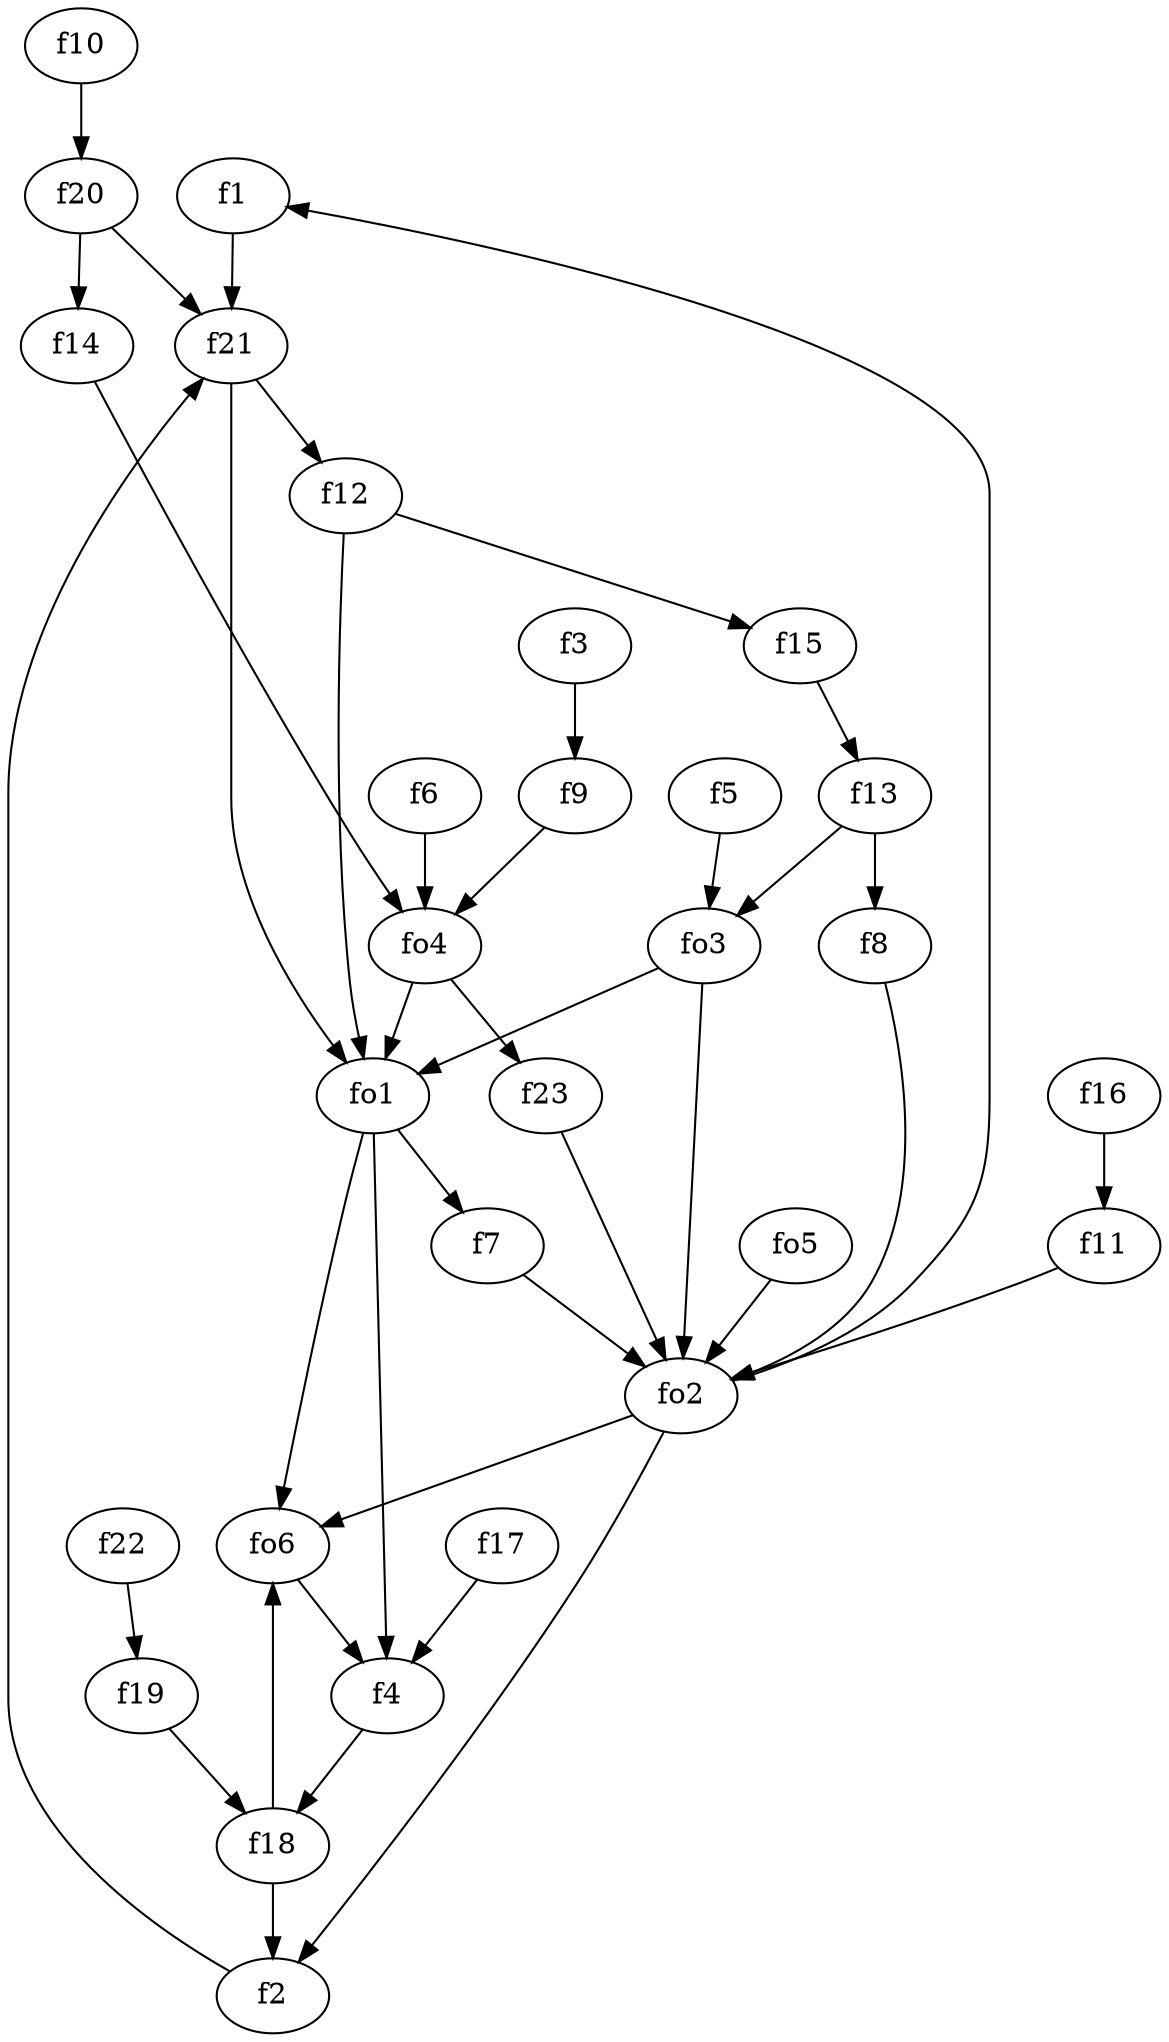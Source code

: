 strict digraph  {
f1;
f2;
f3;
f4;
f5;
f6;
f7;
f8;
f9;
f10;
f11;
f12;
f13;
f14;
f15;
f16;
f17;
f18;
f19;
f20;
f21;
f22;
f23;
fo1;
fo2;
fo3;
fo4;
fo5;
fo6;
f1 -> f21  [weight=2];
f2 -> f21  [weight=2];
f3 -> f9  [weight=2];
f4 -> f18  [weight=2];
f5 -> fo3  [weight=2];
f6 -> fo4  [weight=2];
f7 -> fo2  [weight=2];
f8 -> fo2  [weight=2];
f9 -> fo4  [weight=2];
f10 -> f20  [weight=2];
f11 -> fo2  [weight=2];
f12 -> fo1  [weight=2];
f12 -> f15  [weight=2];
f13 -> f8  [weight=2];
f13 -> fo3  [weight=2];
f14 -> fo4  [weight=2];
f15 -> f13  [weight=2];
f16 -> f11  [weight=2];
f17 -> f4  [weight=2];
f18 -> f2  [weight=2];
f18 -> fo6  [weight=2];
f19 -> f18  [weight=2];
f20 -> f14  [weight=2];
f20 -> f21  [weight=2];
f21 -> fo1  [weight=2];
f21 -> f12  [weight=2];
f22 -> f19  [weight=2];
f23 -> fo2  [weight=2];
fo1 -> fo6  [weight=2];
fo1 -> f7  [weight=2];
fo1 -> f4  [weight=2];
fo2 -> f1  [weight=2];
fo2 -> fo6  [weight=2];
fo2 -> f2  [weight=2];
fo3 -> fo2  [weight=2];
fo3 -> fo1  [weight=2];
fo4 -> fo1  [weight=2];
fo4 -> f23  [weight=2];
fo5 -> fo2  [weight=2];
fo6 -> f4  [weight=2];
}

